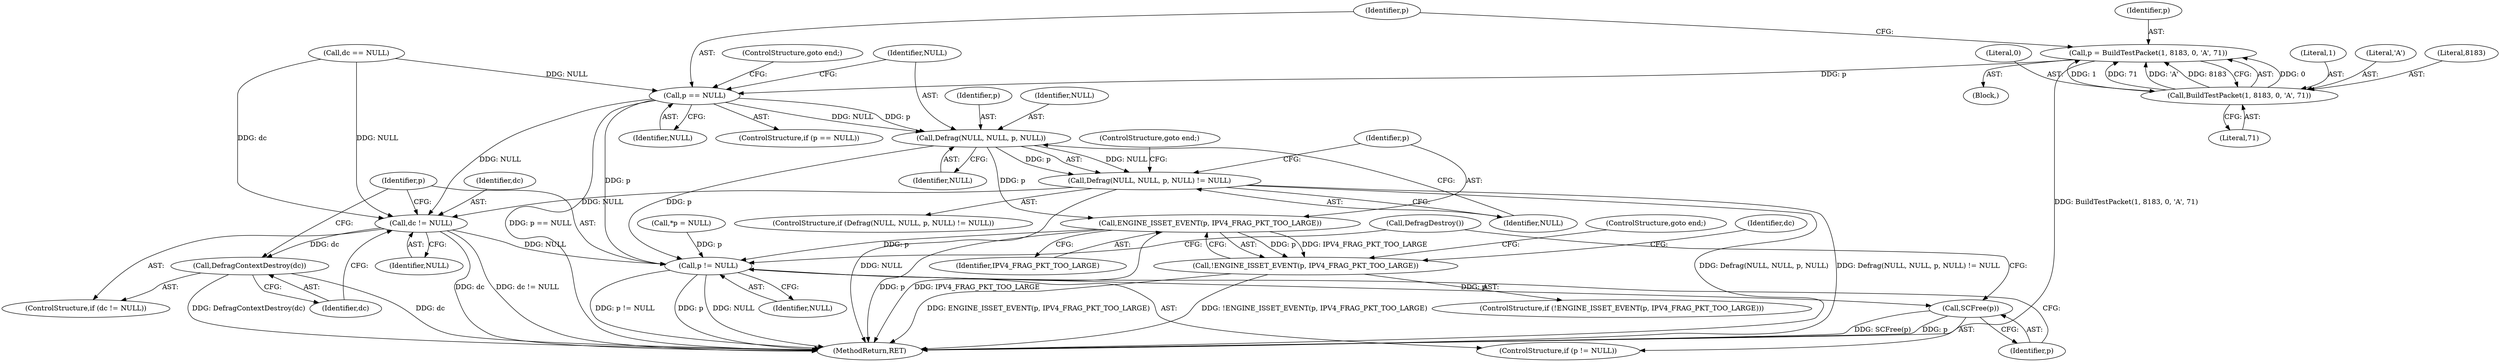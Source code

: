 digraph "0_suricata_4a04f814b15762eb446a5ead4d69d021512df6f8_3@pointer" {
"1000127" [label="(Call,p = BuildTestPacket(1, 8183, 0, 'A', 71))"];
"1000129" [label="(Call,BuildTestPacket(1, 8183, 0, 'A', 71))"];
"1000136" [label="(Call,p == NULL)"];
"1000142" [label="(Call,Defrag(NULL, NULL, p, NULL))"];
"1000141" [label="(Call,Defrag(NULL, NULL, p, NULL) != NULL)"];
"1000170" [label="(Call,dc != NULL)"];
"1000173" [label="(Call,DefragContextDestroy(dc))"];
"1000176" [label="(Call,p != NULL)"];
"1000179" [label="(Call,SCFree(p))"];
"1000151" [label="(Call,ENGINE_ISSET_EVENT(p, IPV4_FRAG_PKT_TOO_LARGE))"];
"1000150" [label="(Call,!ENGINE_ISSET_EVENT(p, IPV4_FRAG_PKT_TOO_LARGE))"];
"1000139" [label="(ControlStructure,goto end;)"];
"1000175" [label="(ControlStructure,if (p != NULL))"];
"1000128" [label="(Identifier,p)"];
"1000151" [label="(Call,ENGINE_ISSET_EVENT(p, IPV4_FRAG_PKT_TOO_LARGE))"];
"1000177" [label="(Identifier,p)"];
"1000143" [label="(Identifier,NULL)"];
"1000130" [label="(Literal,1)"];
"1000137" [label="(Identifier,p)"];
"1000180" [label="(Identifier,p)"];
"1000111" [label="(Call,*p = NULL)"];
"1000141" [label="(Call,Defrag(NULL, NULL, p, NULL) != NULL)"];
"1000171" [label="(Identifier,dc)"];
"1000140" [label="(ControlStructure,if (Defrag(NULL, NULL, p, NULL) != NULL))"];
"1000184" [label="(MethodReturn,RET)"];
"1000142" [label="(Call,Defrag(NULL, NULL, p, NULL))"];
"1000136" [label="(Call,p == NULL)"];
"1000138" [label="(Identifier,NULL)"];
"1000135" [label="(ControlStructure,if (p == NULL))"];
"1000147" [label="(Identifier,NULL)"];
"1000148" [label="(ControlStructure,goto end;)"];
"1000169" [label="(ControlStructure,if (dc != NULL))"];
"1000146" [label="(Identifier,NULL)"];
"1000129" [label="(Call,BuildTestPacket(1, 8183, 0, 'A', 71))"];
"1000178" [label="(Identifier,NULL)"];
"1000133" [label="(Literal,'A')"];
"1000153" [label="(Identifier,IPV4_FRAG_PKT_TOO_LARGE)"];
"1000131" [label="(Literal,8183)"];
"1000159" [label="(Identifier,dc)"];
"1000127" [label="(Call,p = BuildTestPacket(1, 8183, 0, 'A', 71))"];
"1000149" [label="(ControlStructure,if (!ENGINE_ISSET_EVENT(p, IPV4_FRAG_PKT_TOO_LARGE)))"];
"1000154" [label="(ControlStructure,goto end;)"];
"1000179" [label="(Call,SCFree(p))"];
"1000176" [label="(Call,p != NULL)"];
"1000134" [label="(Literal,71)"];
"1000132" [label="(Literal,0)"];
"1000170" [label="(Call,dc != NULL)"];
"1000152" [label="(Identifier,p)"];
"1000174" [label="(Identifier,dc)"];
"1000145" [label="(Identifier,p)"];
"1000173" [label="(Call,DefragContextDestroy(dc))"];
"1000105" [label="(Block,)"];
"1000150" [label="(Call,!ENGINE_ISSET_EVENT(p, IPV4_FRAG_PKT_TOO_LARGE))"];
"1000172" [label="(Identifier,NULL)"];
"1000123" [label="(Call,dc == NULL)"];
"1000181" [label="(Call,DefragDestroy())"];
"1000144" [label="(Identifier,NULL)"];
"1000127" -> "1000105"  [label="AST: "];
"1000127" -> "1000129"  [label="CFG: "];
"1000128" -> "1000127"  [label="AST: "];
"1000129" -> "1000127"  [label="AST: "];
"1000137" -> "1000127"  [label="CFG: "];
"1000127" -> "1000184"  [label="DDG: BuildTestPacket(1, 8183, 0, 'A', 71)"];
"1000129" -> "1000127"  [label="DDG: 0"];
"1000129" -> "1000127"  [label="DDG: 1"];
"1000129" -> "1000127"  [label="DDG: 71"];
"1000129" -> "1000127"  [label="DDG: 'A'"];
"1000129" -> "1000127"  [label="DDG: 8183"];
"1000127" -> "1000136"  [label="DDG: p"];
"1000129" -> "1000134"  [label="CFG: "];
"1000130" -> "1000129"  [label="AST: "];
"1000131" -> "1000129"  [label="AST: "];
"1000132" -> "1000129"  [label="AST: "];
"1000133" -> "1000129"  [label="AST: "];
"1000134" -> "1000129"  [label="AST: "];
"1000136" -> "1000135"  [label="AST: "];
"1000136" -> "1000138"  [label="CFG: "];
"1000137" -> "1000136"  [label="AST: "];
"1000138" -> "1000136"  [label="AST: "];
"1000139" -> "1000136"  [label="CFG: "];
"1000143" -> "1000136"  [label="CFG: "];
"1000136" -> "1000184"  [label="DDG: p == NULL"];
"1000123" -> "1000136"  [label="DDG: NULL"];
"1000136" -> "1000142"  [label="DDG: NULL"];
"1000136" -> "1000142"  [label="DDG: p"];
"1000136" -> "1000170"  [label="DDG: NULL"];
"1000136" -> "1000176"  [label="DDG: p"];
"1000142" -> "1000141"  [label="AST: "];
"1000142" -> "1000146"  [label="CFG: "];
"1000143" -> "1000142"  [label="AST: "];
"1000144" -> "1000142"  [label="AST: "];
"1000145" -> "1000142"  [label="AST: "];
"1000146" -> "1000142"  [label="AST: "];
"1000147" -> "1000142"  [label="CFG: "];
"1000142" -> "1000141"  [label="DDG: NULL"];
"1000142" -> "1000141"  [label="DDG: p"];
"1000142" -> "1000151"  [label="DDG: p"];
"1000142" -> "1000176"  [label="DDG: p"];
"1000141" -> "1000140"  [label="AST: "];
"1000141" -> "1000147"  [label="CFG: "];
"1000147" -> "1000141"  [label="AST: "];
"1000148" -> "1000141"  [label="CFG: "];
"1000152" -> "1000141"  [label="CFG: "];
"1000141" -> "1000184"  [label="DDG: Defrag(NULL, NULL, p, NULL)"];
"1000141" -> "1000184"  [label="DDG: Defrag(NULL, NULL, p, NULL) != NULL"];
"1000141" -> "1000184"  [label="DDG: NULL"];
"1000141" -> "1000170"  [label="DDG: NULL"];
"1000170" -> "1000169"  [label="AST: "];
"1000170" -> "1000172"  [label="CFG: "];
"1000171" -> "1000170"  [label="AST: "];
"1000172" -> "1000170"  [label="AST: "];
"1000174" -> "1000170"  [label="CFG: "];
"1000177" -> "1000170"  [label="CFG: "];
"1000170" -> "1000184"  [label="DDG: dc"];
"1000170" -> "1000184"  [label="DDG: dc != NULL"];
"1000123" -> "1000170"  [label="DDG: dc"];
"1000123" -> "1000170"  [label="DDG: NULL"];
"1000170" -> "1000173"  [label="DDG: dc"];
"1000170" -> "1000176"  [label="DDG: NULL"];
"1000173" -> "1000169"  [label="AST: "];
"1000173" -> "1000174"  [label="CFG: "];
"1000174" -> "1000173"  [label="AST: "];
"1000177" -> "1000173"  [label="CFG: "];
"1000173" -> "1000184"  [label="DDG: DefragContextDestroy(dc)"];
"1000173" -> "1000184"  [label="DDG: dc"];
"1000176" -> "1000175"  [label="AST: "];
"1000176" -> "1000178"  [label="CFG: "];
"1000177" -> "1000176"  [label="AST: "];
"1000178" -> "1000176"  [label="AST: "];
"1000180" -> "1000176"  [label="CFG: "];
"1000181" -> "1000176"  [label="CFG: "];
"1000176" -> "1000184"  [label="DDG: NULL"];
"1000176" -> "1000184"  [label="DDG: p != NULL"];
"1000176" -> "1000184"  [label="DDG: p"];
"1000151" -> "1000176"  [label="DDG: p"];
"1000111" -> "1000176"  [label="DDG: p"];
"1000176" -> "1000179"  [label="DDG: p"];
"1000179" -> "1000175"  [label="AST: "];
"1000179" -> "1000180"  [label="CFG: "];
"1000180" -> "1000179"  [label="AST: "];
"1000181" -> "1000179"  [label="CFG: "];
"1000179" -> "1000184"  [label="DDG: SCFree(p)"];
"1000179" -> "1000184"  [label="DDG: p"];
"1000151" -> "1000150"  [label="AST: "];
"1000151" -> "1000153"  [label="CFG: "];
"1000152" -> "1000151"  [label="AST: "];
"1000153" -> "1000151"  [label="AST: "];
"1000150" -> "1000151"  [label="CFG: "];
"1000151" -> "1000184"  [label="DDG: p"];
"1000151" -> "1000184"  [label="DDG: IPV4_FRAG_PKT_TOO_LARGE"];
"1000151" -> "1000150"  [label="DDG: p"];
"1000151" -> "1000150"  [label="DDG: IPV4_FRAG_PKT_TOO_LARGE"];
"1000150" -> "1000149"  [label="AST: "];
"1000154" -> "1000150"  [label="CFG: "];
"1000159" -> "1000150"  [label="CFG: "];
"1000150" -> "1000184"  [label="DDG: ENGINE_ISSET_EVENT(p, IPV4_FRAG_PKT_TOO_LARGE)"];
"1000150" -> "1000184"  [label="DDG: !ENGINE_ISSET_EVENT(p, IPV4_FRAG_PKT_TOO_LARGE)"];
}
